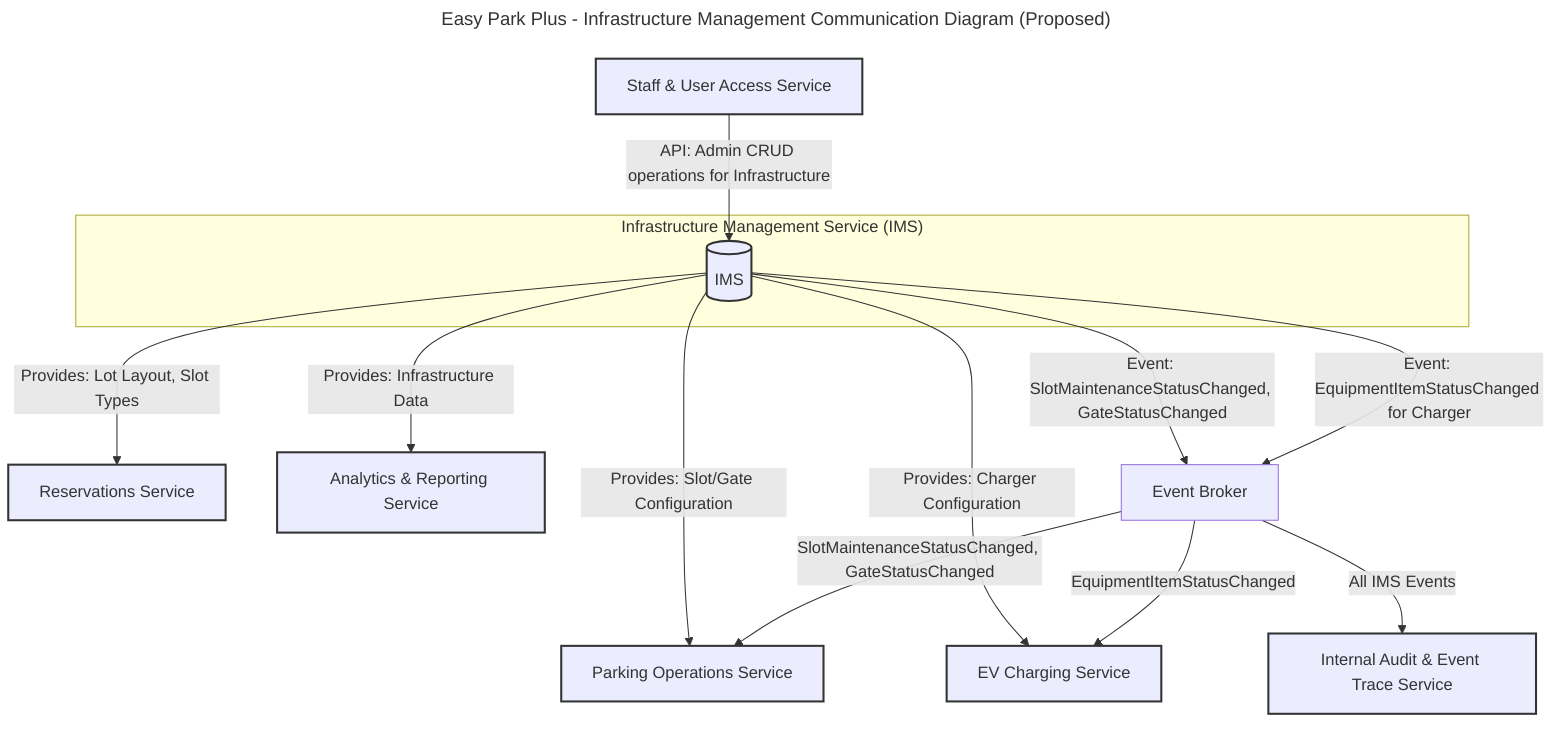 ---
title: Easy Park Plus - Infrastructure Management Communication Diagram (Proposed)
---

graph TD
    subgraph "Infrastructure Management Service (IMS)"
        IMS[(IMS)]
    end

    %% Data & Events Consumed by IMS
    SUS[Staff & User Access Service] -->|API: Admin CRUD operations for Infrastructure| IMS

    %% Services Called & Events Published by IMS
    IMS -->|Provides: Slot/Gate Configuration| POS[Parking Operations Service]
    IMS -->|Provides: Charger Configuration| EVCS[EV Charging Service]
    IMS -->|Provides: Lot Layout, Slot Types| RS[Reservations Service]
    IMS -->|Provides: Infrastructure Data| ARS[Analytics & Reporting Service]
    IMS -->|Event: SlotMaintenanceStatusChanged, GateStatusChanged| EventBroker[Event Broker]
    IMS -->|Event: EquipmentItemStatusChanged for Charger| EventBroker

    %% General Event Publishing by IMS
    EventBroker -->|SlotMaintenanceStatusChanged, GateStatusChanged| POS
    EventBroker -->|EquipmentItemStatusChanged| EVCS
    EventBroker -->|All IMS Events| IAETS[Internal Audit & Event Trace Service]

    classDef service fill:#lightyellow,stroke:#333,stroke-width:2px;
    class IMS,SUS,POS,EVCS,RS,ARS,IAETS service;
    class EventBroker fill:#lightblue,stroke:#333,stroke-width:2px;